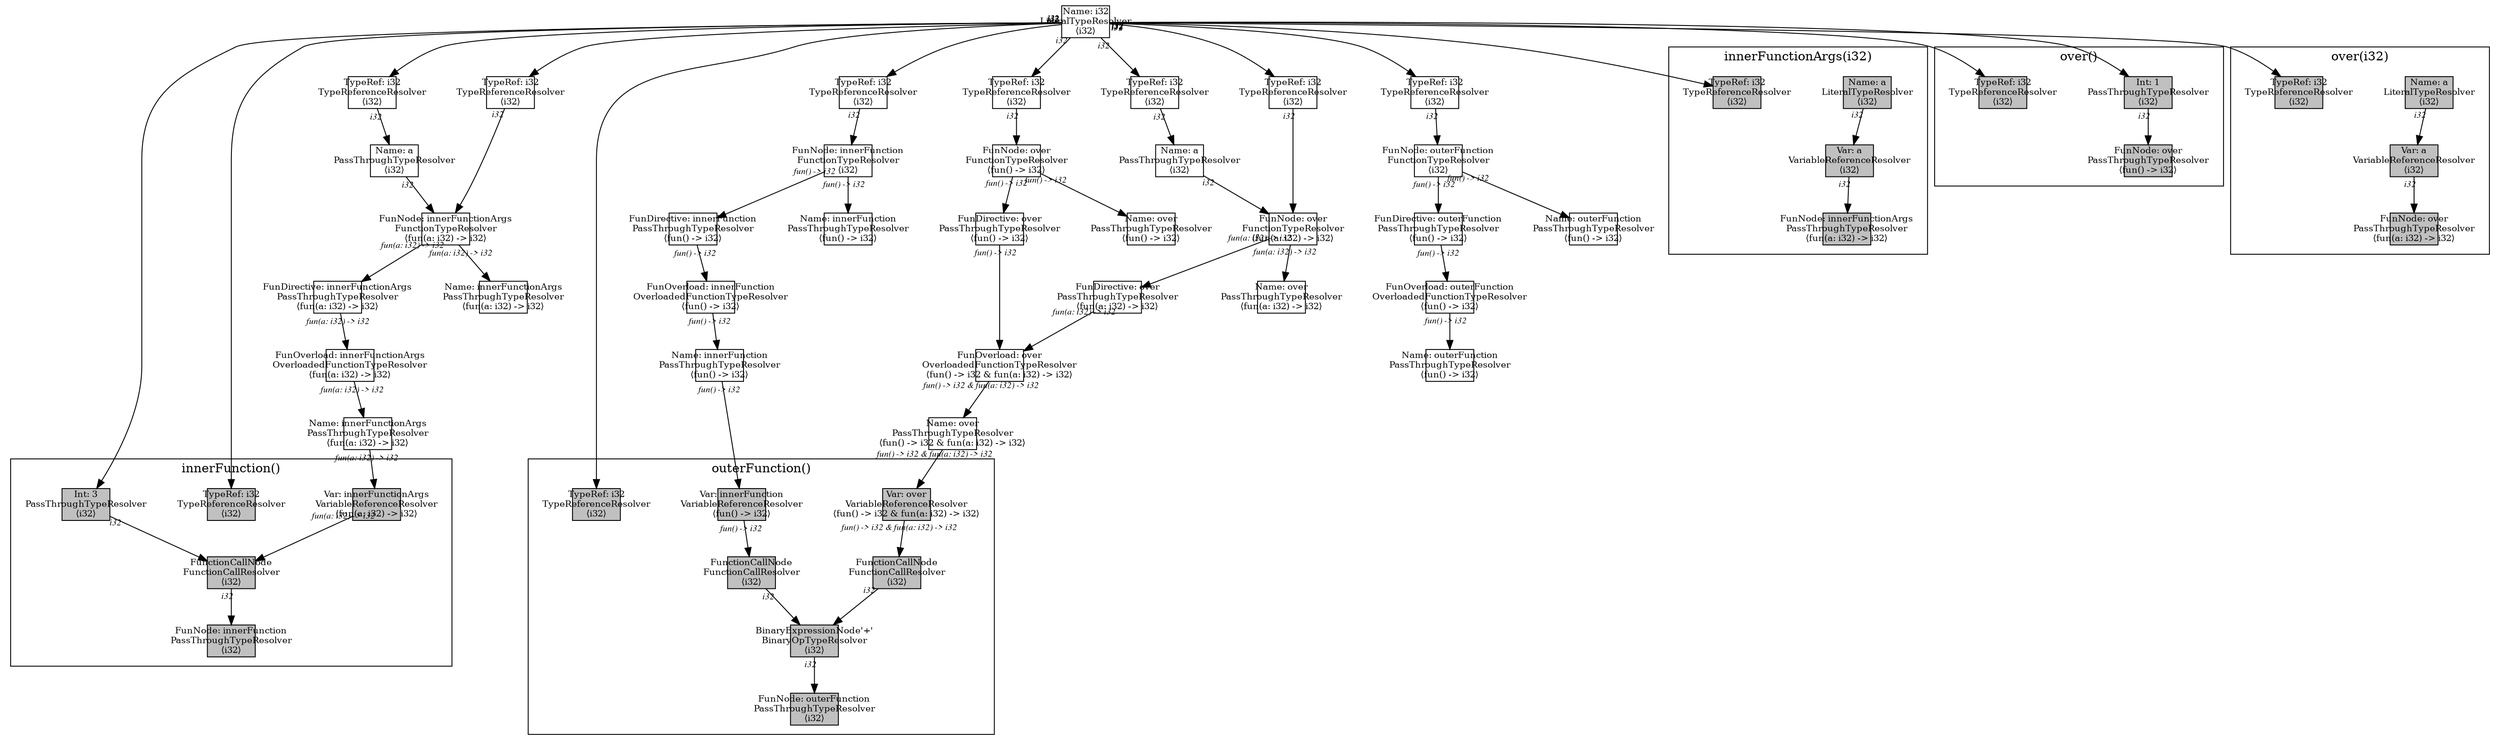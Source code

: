 digraph Document {
  node [shape=box,fixedsize=shape fontsize=10]
  1 [label="Name: i32\nLiteralTypeResolver\n⟨i32⟩"];
  2 [label="FunOverload: innerFunctionArgs\nOverloadedFunctionTypeResolver\n⟨fun(a: i32) -> i32⟩"];
  3 [label="FunDirective: innerFunctionArgs\nPassThroughTypeResolver\n⟨fun(a: i32) -> i32⟩"];
  4 [label="FunNode: innerFunctionArgs\nFunctionTypeResolver\n⟨fun(a: i32) -> i32⟩"];
  5 [label="TypeRef: i32\nTypeReferenceResolver\n⟨i32⟩"];
  6 [label="Name: a\nPassThroughTypeResolver\n⟨i32⟩"];
  7 [label="TypeRef: i32\nTypeReferenceResolver\n⟨i32⟩"];
  8 [label="Name: innerFunctionArgs\nPassThroughTypeResolver\n⟨fun(a: i32) -> i32⟩"];
  9 [label="Name: innerFunctionArgs\nPassThroughTypeResolver\n⟨fun(a: i32) -> i32⟩"];
  10 [label="FunOverload: innerFunction\nOverloadedFunctionTypeResolver\n⟨fun() -> i32⟩"];
  11 [label="FunDirective: innerFunction\nPassThroughTypeResolver\n⟨fun() -> i32⟩"];
  12 [label="FunNode: innerFunction\nFunctionTypeResolver\n⟨i32⟩"];
  13 [label="TypeRef: i32\nTypeReferenceResolver\n⟨i32⟩"];
  14 [label="Name: innerFunction\nPassThroughTypeResolver\n⟨fun() -> i32⟩"];
  15 [label="Name: innerFunction\nPassThroughTypeResolver\n⟨fun() -> i32⟩"];
  16 [label="FunOverload: over\nOverloadedFunctionTypeResolver\n⟨fun() -> i32 & fun(a: i32) -> i32⟩"];
  17 [label="FunDirective: over\nPassThroughTypeResolver\n⟨fun() -> i32⟩"];
  18 [label="FunNode: over\nFunctionTypeResolver\n⟨fun() -> i32⟩"];
  19 [label="TypeRef: i32\nTypeReferenceResolver\n⟨i32⟩"];
  20 [label="Name: over\nPassThroughTypeResolver\n⟨fun() -> i32⟩"];
  21 [label="FunDirective: over\nPassThroughTypeResolver\n⟨fun(a: i32) -> i32⟩"];
  22 [label="FunNode: over\nFunctionTypeResolver\n⟨fun(a: i32) -> i32⟩"];
  23 [label="TypeRef: i32\nTypeReferenceResolver\n⟨i32⟩"];
  24 [label="Name: a\nPassThroughTypeResolver\n⟨i32⟩"];
  25 [label="TypeRef: i32\nTypeReferenceResolver\n⟨i32⟩"];
  26 [label="Name: over\nPassThroughTypeResolver\n⟨fun(a: i32) -> i32⟩"];
  27 [label="Name: over\nPassThroughTypeResolver\n⟨fun() -> i32 & fun(a: i32) -> i32⟩"];
  28 [label="FunOverload: outerFunction\nOverloadedFunctionTypeResolver\n⟨fun() -> i32⟩"];
  29 [label="FunDirective: outerFunction\nPassThroughTypeResolver\n⟨fun() -> i32⟩"];
  30 [label="FunNode: outerFunction\nFunctionTypeResolver\n⟨i32⟩"];
  31 [label="TypeRef: i32\nTypeReferenceResolver\n⟨i32⟩"];
  32 [label="Name: outerFunction\nPassThroughTypeResolver\n⟨fun() -> i32⟩"];
  33 [label="Name: outerFunction\nPassThroughTypeResolver\n⟨fun() -> i32⟩"];
  subgraph cluster0 {
    node [style=filled, fillcolor=grey];
    34 [label="Name: a\nLiteralTypeResolver\n⟨i32⟩"];
    35 [label="Var: a\nVariableReferenceResolver\n⟨i32⟩"];
    36 [label="FunNode: innerFunctionArgs\nPassThroughTypeResolver\n⟨fun(a: i32) -> i32⟩"];
    37 [label="TypeRef: i32\nTypeReferenceResolver\n⟨i32⟩"];
    34 -> 35[taillabel="i32" labeldistance="1" fontname="times  italic" fontsize = 10 color="black" ];
    35 -> 36[taillabel="i32" labeldistance="1" fontname="times  italic" fontsize = 10 color="black" ];
  label = "innerFunctionArgs(i32)";
}
  subgraph cluster1 {
    node [style=filled, fillcolor=grey];
    38 [label="FunctionCallNode\nFunctionCallResolver\n⟨i32⟩"];
    39 [label="Var: innerFunctionArgs\nVariableReferenceResolver\n⟨fun(a: i32) -> i32⟩"];
    40 [label="Int: 3\nPassThroughTypeResolver\n⟨i32⟩"];
    41 [label="FunNode: innerFunction\nPassThroughTypeResolver\n⟨i32⟩"];
    42 [label="TypeRef: i32\nTypeReferenceResolver\n⟨i32⟩"];
    38 -> 41[taillabel="i32" labeldistance="1" fontname="times  italic" fontsize = 10 color="black" ];
    39 -> 38[taillabel="fun(a: i32) -> i32" labeldistance="1" fontname="times  italic" fontsize = 10 color="black" ];
    40 -> 38[taillabel="i32" labeldistance="1" fontname="times  italic" fontsize = 10 color="black" ];
  label = "innerFunction()";
}
  subgraph cluster2 {
    node [style=filled, fillcolor=grey];
    43 [label="Int: 1\nPassThroughTypeResolver\n⟨i32⟩"];
    44 [label="FunNode: over\nPassThroughTypeResolver\n⟨fun() -> i32⟩"];
    45 [label="TypeRef: i32\nTypeReferenceResolver\n⟨i32⟩"];
    43 -> 44[taillabel="i32" labeldistance="1" fontname="times  italic" fontsize = 10 color="black" ];
  label = "over()";
}
  subgraph cluster3 {
    node [style=filled, fillcolor=grey];
    46 [label="Name: a\nLiteralTypeResolver\n⟨i32⟩"];
    47 [label="Var: a\nVariableReferenceResolver\n⟨i32⟩"];
    48 [label="FunNode: over\nPassThroughTypeResolver\n⟨fun(a: i32) -> i32⟩"];
    49 [label="TypeRef: i32\nTypeReferenceResolver\n⟨i32⟩"];
    46 -> 47[taillabel="i32" labeldistance="1" fontname="times  italic" fontsize = 10 color="black" ];
    47 -> 48[taillabel="i32" labeldistance="1" fontname="times  italic" fontsize = 10 color="black" ];
  label = "over(i32)";
}
  subgraph cluster4 {
    node [style=filled, fillcolor=grey];
    50 [label="BinaryExpressionNode'+'\nBinaryOpTypeResolver\n⟨i32⟩"];
    51 [label="FunctionCallNode\nFunctionCallResolver\n⟨i32⟩"];
    52 [label="Var: innerFunction\nVariableReferenceResolver\n⟨fun() -> i32⟩"];
    53 [label="FunctionCallNode\nFunctionCallResolver\n⟨i32⟩"];
    54 [label="Var: over\nVariableReferenceResolver\n⟨fun() -> i32 & fun(a: i32) -> i32⟩"];
    55 [label="FunNode: outerFunction\nPassThroughTypeResolver\n⟨i32⟩"];
    56 [label="TypeRef: i32\nTypeReferenceResolver\n⟨i32⟩"];
    50 -> 55[taillabel="i32" labeldistance="1" fontname="times  italic" fontsize = 10 color="black" ];
    51 -> 50[taillabel="i32" labeldistance="1" fontname="times  italic" fontsize = 10 color="black" ];
    52 -> 51[taillabel="fun() -> i32" labeldistance="1" fontname="times  italic" fontsize = 10 color="black" ];
    53 -> 50[taillabel="i32" labeldistance="1" fontname="times  italic" fontsize = 10 color="black" ];
    54 -> 53[taillabel="fun() -> i32 & fun(a: i32) -> i32" labeldistance="1" fontname="times  italic" fontsize = 10 color="black" ];
  label = "outerFunction()";
}
  1 -> 5[taillabel="i32" labeldistance="1" fontname="times  italic" fontsize = 10 color="black" ];
  1 -> 7[taillabel="i32" labeldistance="1" fontname="times  italic" fontsize = 10 color="black" ];
  1 -> 13[taillabel="i32" labeldistance="1" fontname="times  italic" fontsize = 10 color="black" ];
  1 -> 19[taillabel="i32" labeldistance="1" fontname="times  italic" fontsize = 10 color="black" ];
  1 -> 23[taillabel="i32" labeldistance="1" fontname="times  italic" fontsize = 10 color="black" ];
  1 -> 25[taillabel="i32" labeldistance="1" fontname="times  italic" fontsize = 10 color="black" ];
  1 -> 31[taillabel="i32" labeldistance="1" fontname="times  italic" fontsize = 10 color="black" ];
  1 -> 37[taillabel="i32" labeldistance="1" fontname="times  italic" fontsize = 10 color="black" ];
  1 -> 40[taillabel="i32" labeldistance="1" fontname="times  italic" fontsize = 10 color="black" ];
  1 -> 42[taillabel="i32" labeldistance="1" fontname="times  italic" fontsize = 10 color="black" ];
  1 -> 43[taillabel="i32" labeldistance="1" fontname="times  italic" fontsize = 10 color="black" ];
  1 -> 45[taillabel="i32" labeldistance="1" fontname="times  italic" fontsize = 10 color="black" ];
  1 -> 49[taillabel="i32" labeldistance="1" fontname="times  italic" fontsize = 10 color="black" ];
  1 -> 56[taillabel="i32" labeldistance="1" fontname="times  italic" fontsize = 10 color="black" ];
  2 -> 9[taillabel="fun(a: i32) -> i32" labeldistance="1" fontname="times  italic" fontsize = 10 color="black" ];
  3 -> 2[taillabel="fun(a: i32) -> i32" labeldistance="1" fontname="times  italic" fontsize = 10 color="black" ];
  4 -> 8[taillabel="fun(a: i32) -> i32" labeldistance="1" fontname="times  italic" fontsize = 10 color="black" ];
  4 -> 3[taillabel="fun(a: i32) -> i32" labeldistance="1" fontname="times  italic" fontsize = 10 color="black" ];
  5 -> 6[taillabel="i32" labeldistance="1" fontname="times  italic" fontsize = 10 color="black" ];
  6 -> 4[taillabel="i32" labeldistance="1" fontname="times  italic" fontsize = 10 color="black" ];
  7 -> 4[taillabel="i32" labeldistance="1" fontname="times  italic" fontsize = 10 color="black" ];
  9 -> 39[taillabel="fun(a: i32) -> i32" labeldistance="1" fontname="times  italic" fontsize = 10 color="black" ];
  10 -> 15[taillabel="fun() -> i32" labeldistance="1" fontname="times  italic" fontsize = 10 color="black" ];
  11 -> 10[taillabel="fun() -> i32" labeldistance="1" fontname="times  italic" fontsize = 10 color="black" ];
  12 -> 14[taillabel="fun() -> i32" labeldistance="1" fontname="times  italic" fontsize = 10 color="black" ];
  12 -> 11[taillabel="fun() -> i32" labeldistance="1" fontname="times  italic" fontsize = 10 color="black" ];
  13 -> 12[taillabel="i32" labeldistance="1" fontname="times  italic" fontsize = 10 color="black" ];
  15 -> 52[taillabel="fun() -> i32" labeldistance="1" fontname="times  italic" fontsize = 10 color="black" ];
  16 -> 27[taillabel="fun() -> i32 & fun(a: i32) -> i32" labeldistance="1" fontname="times  italic" fontsize = 10 color="black" ];
  17 -> 16[taillabel="fun() -> i32" labeldistance="1" fontname="times  italic" fontsize = 10 color="black" ];
  18 -> 20[taillabel="fun() -> i32" labeldistance="1" fontname="times  italic" fontsize = 10 color="black" ];
  18 -> 17[taillabel="fun() -> i32" labeldistance="1" fontname="times  italic" fontsize = 10 color="black" ];
  19 -> 18[taillabel="i32" labeldistance="1" fontname="times  italic" fontsize = 10 color="black" ];
  21 -> 16[taillabel="fun(a: i32) -> i32" labeldistance="1" fontname="times  italic" fontsize = 10 color="black" ];
  22 -> 26[taillabel="fun(a: i32) -> i32" labeldistance="1" fontname="times  italic" fontsize = 10 color="black" ];
  22 -> 21[taillabel="fun(a: i32) -> i32" labeldistance="1" fontname="times  italic" fontsize = 10 color="black" ];
  23 -> 24[taillabel="i32" labeldistance="1" fontname="times  italic" fontsize = 10 color="black" ];
  24 -> 22[taillabel="i32" labeldistance="1" fontname="times  italic" fontsize = 10 color="black" ];
  25 -> 22[taillabel="i32" labeldistance="1" fontname="times  italic" fontsize = 10 color="black" ];
  27 -> 54[taillabel="fun() -> i32 & fun(a: i32) -> i32" labeldistance="1" fontname="times  italic" fontsize = 10 color="black" ];
  28 -> 33[taillabel="fun() -> i32" labeldistance="1" fontname="times  italic" fontsize = 10 color="black" ];
  29 -> 28[taillabel="fun() -> i32" labeldistance="1" fontname="times  italic" fontsize = 10 color="black" ];
  30 -> 32[taillabel="fun() -> i32" labeldistance="1" fontname="times  italic" fontsize = 10 color="black" ];
  30 -> 29[taillabel="fun() -> i32" labeldistance="1" fontname="times  italic" fontsize = 10 color="black" ];
  31 -> 30[taillabel="i32" labeldistance="1" fontname="times  italic" fontsize = 10 color="black" ];
  label="";
}
